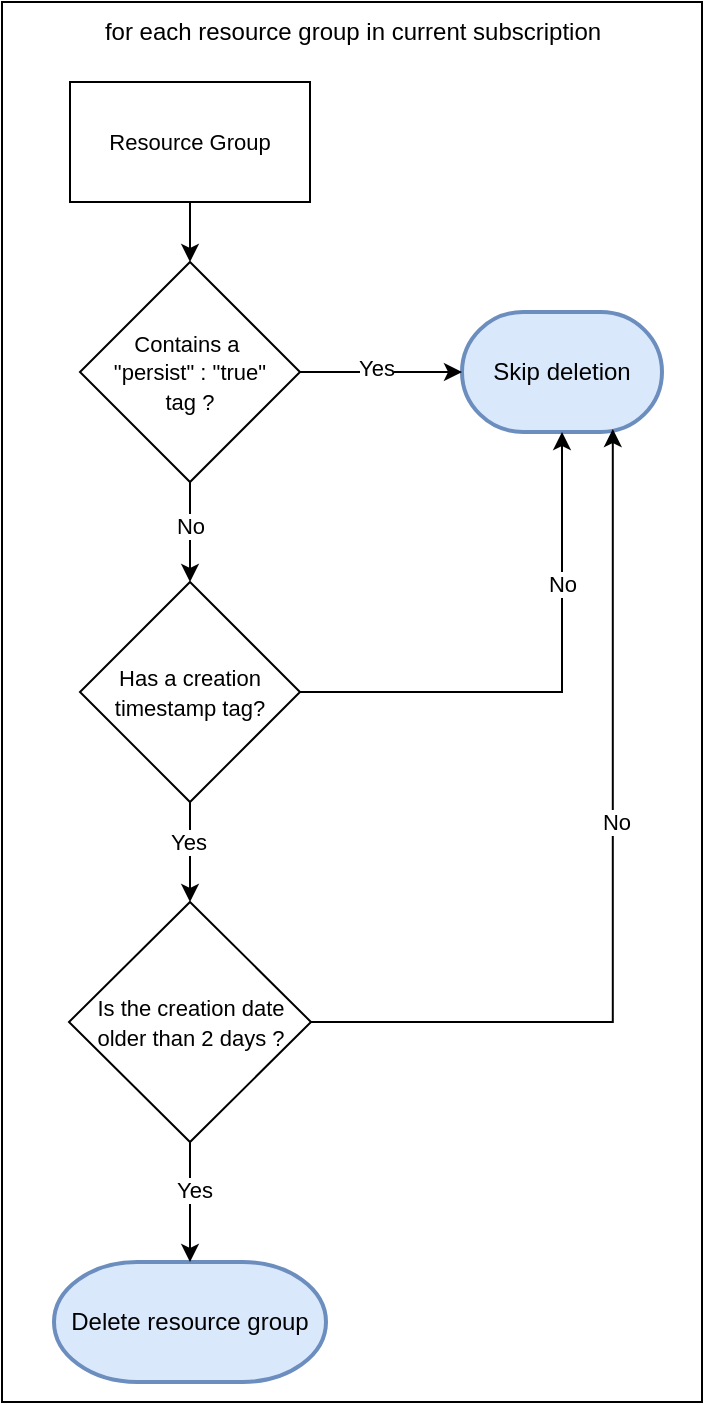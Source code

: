 <mxfile version="22.1.11" type="device">
  <diagram name="Page-1" id="WyKSAz91Mvaqqxc7_j_f">
    <mxGraphModel dx="1468" dy="1214" grid="1" gridSize="10" guides="1" tooltips="1" connect="1" arrows="1" fold="1" page="1" pageScale="1" pageWidth="827" pageHeight="1169" math="0" shadow="0">
      <root>
        <mxCell id="0" />
        <mxCell id="1" parent="0" />
        <mxCell id="x9LIum31tcK-ks038Ztq-22" value="" style="rounded=0;whiteSpace=wrap;html=1;" parent="1" vertex="1">
          <mxGeometry x="260" y="50" width="350" height="700" as="geometry" />
        </mxCell>
        <mxCell id="x9LIum31tcK-ks038Ztq-4" value="" style="edgeStyle=orthogonalEdgeStyle;rounded=0;orthogonalLoop=1;jettySize=auto;html=1;" parent="1" source="x9LIum31tcK-ks038Ztq-1" target="x9LIum31tcK-ks038Ztq-3" edge="1">
          <mxGeometry relative="1" as="geometry" />
        </mxCell>
        <mxCell id="x9LIum31tcK-ks038Ztq-1" value="&lt;font style=&quot;font-size: 11px;&quot;&gt;Resource Group&lt;/font&gt;" style="rounded=0;whiteSpace=wrap;html=1;" parent="1" vertex="1">
          <mxGeometry x="294" y="90" width="120" height="60" as="geometry" />
        </mxCell>
        <mxCell id="x9LIum31tcK-ks038Ztq-10" value="" style="edgeStyle=orthogonalEdgeStyle;rounded=0;orthogonalLoop=1;jettySize=auto;html=1;" parent="1" source="x9LIum31tcK-ks038Ztq-3" target="x9LIum31tcK-ks038Ztq-9" edge="1">
          <mxGeometry relative="1" as="geometry" />
        </mxCell>
        <mxCell id="x9LIum31tcK-ks038Ztq-11" value="No" style="edgeLabel;html=1;align=center;verticalAlign=middle;resizable=0;points=[];" parent="x9LIum31tcK-ks038Ztq-10" vertex="1" connectable="0">
          <mxGeometry x="-0.116" relative="1" as="geometry">
            <mxPoint as="offset" />
          </mxGeometry>
        </mxCell>
        <mxCell id="x9LIum31tcK-ks038Ztq-3" value="&lt;font style=&quot;font-size: 11px;&quot;&gt;Contains a&amp;nbsp;&lt;br&gt;&quot;persist&quot; : &quot;true&quot;&lt;br&gt;tag ?&lt;/font&gt;" style="rhombus;whiteSpace=wrap;html=1;rounded=0;" parent="1" vertex="1">
          <mxGeometry x="299" y="180" width="110" height="110" as="geometry" />
        </mxCell>
        <mxCell id="x9LIum31tcK-ks038Ztq-6" value="Skip deletion" style="strokeWidth=2;html=1;shape=mxgraph.flowchart.terminator;whiteSpace=wrap;fillColor=#dae8fc;strokeColor=#6c8ebf;" parent="1" vertex="1">
          <mxGeometry x="490" y="205" width="100" height="60" as="geometry" />
        </mxCell>
        <mxCell id="x9LIum31tcK-ks038Ztq-7" style="edgeStyle=orthogonalEdgeStyle;rounded=0;orthogonalLoop=1;jettySize=auto;html=1;entryX=0;entryY=0.5;entryDx=0;entryDy=0;entryPerimeter=0;" parent="1" source="x9LIum31tcK-ks038Ztq-3" target="x9LIum31tcK-ks038Ztq-6" edge="1">
          <mxGeometry relative="1" as="geometry" />
        </mxCell>
        <mxCell id="x9LIum31tcK-ks038Ztq-8" value="Yes" style="edgeLabel;html=1;align=center;verticalAlign=middle;resizable=0;points=[];" parent="x9LIum31tcK-ks038Ztq-7" vertex="1" connectable="0">
          <mxGeometry x="-0.073" y="2" relative="1" as="geometry">
            <mxPoint as="offset" />
          </mxGeometry>
        </mxCell>
        <mxCell id="x9LIum31tcK-ks038Ztq-15" value="" style="edgeStyle=orthogonalEdgeStyle;rounded=0;orthogonalLoop=1;jettySize=auto;html=1;" parent="1" source="x9LIum31tcK-ks038Ztq-9" target="x9LIum31tcK-ks038Ztq-14" edge="1">
          <mxGeometry relative="1" as="geometry" />
        </mxCell>
        <mxCell id="x9LIum31tcK-ks038Ztq-16" value="Yes" style="edgeLabel;html=1;align=center;verticalAlign=middle;resizable=0;points=[];" parent="x9LIum31tcK-ks038Ztq-15" vertex="1" connectable="0">
          <mxGeometry x="-0.219" y="-1" relative="1" as="geometry">
            <mxPoint as="offset" />
          </mxGeometry>
        </mxCell>
        <mxCell id="x9LIum31tcK-ks038Ztq-9" value="&lt;span style=&quot;font-size: 11px;&quot;&gt;Has a creation timestamp tag?&lt;/span&gt;" style="rhombus;whiteSpace=wrap;html=1;rounded=0;" parent="1" vertex="1">
          <mxGeometry x="299" y="340" width="110" height="110" as="geometry" />
        </mxCell>
        <mxCell id="x9LIum31tcK-ks038Ztq-12" style="edgeStyle=orthogonalEdgeStyle;rounded=0;orthogonalLoop=1;jettySize=auto;html=1;entryX=0.5;entryY=1;entryDx=0;entryDy=0;entryPerimeter=0;" parent="1" source="x9LIum31tcK-ks038Ztq-9" target="x9LIum31tcK-ks038Ztq-6" edge="1">
          <mxGeometry relative="1" as="geometry" />
        </mxCell>
        <mxCell id="x9LIum31tcK-ks038Ztq-13" value="No" style="edgeLabel;html=1;align=center;verticalAlign=middle;resizable=0;points=[];" parent="x9LIum31tcK-ks038Ztq-12" vertex="1" connectable="0">
          <mxGeometry x="0.419" relative="1" as="geometry">
            <mxPoint as="offset" />
          </mxGeometry>
        </mxCell>
        <mxCell id="x9LIum31tcK-ks038Ztq-17" style="edgeStyle=orthogonalEdgeStyle;rounded=0;orthogonalLoop=1;jettySize=auto;html=1;entryX=0.754;entryY=0.975;entryDx=0;entryDy=0;entryPerimeter=0;" parent="1" source="x9LIum31tcK-ks038Ztq-14" target="x9LIum31tcK-ks038Ztq-6" edge="1">
          <mxGeometry relative="1" as="geometry" />
        </mxCell>
        <mxCell id="x9LIum31tcK-ks038Ztq-18" value="No" style="edgeLabel;html=1;align=center;verticalAlign=middle;resizable=0;points=[];" parent="x9LIum31tcK-ks038Ztq-17" vertex="1" connectable="0">
          <mxGeometry x="-0.017" y="-1" relative="1" as="geometry">
            <mxPoint y="-31" as="offset" />
          </mxGeometry>
        </mxCell>
        <mxCell id="x9LIum31tcK-ks038Ztq-14" value="&lt;span style=&quot;font-size: 11px;&quot;&gt;Is the creation date older than 2 days ?&lt;/span&gt;" style="rhombus;whiteSpace=wrap;html=1;rounded=0;" parent="1" vertex="1">
          <mxGeometry x="293.5" y="500" width="121" height="120" as="geometry" />
        </mxCell>
        <mxCell id="x9LIum31tcK-ks038Ztq-19" value="Delete resource group" style="strokeWidth=2;html=1;shape=mxgraph.flowchart.terminator;whiteSpace=wrap;fillColor=#dae8fc;strokeColor=#6c8ebf;" parent="1" vertex="1">
          <mxGeometry x="286" y="680" width="136" height="60" as="geometry" />
        </mxCell>
        <mxCell id="x9LIum31tcK-ks038Ztq-20" style="edgeStyle=orthogonalEdgeStyle;rounded=0;orthogonalLoop=1;jettySize=auto;html=1;entryX=0.5;entryY=0;entryDx=0;entryDy=0;entryPerimeter=0;" parent="1" source="x9LIum31tcK-ks038Ztq-14" target="x9LIum31tcK-ks038Ztq-19" edge="1">
          <mxGeometry relative="1" as="geometry" />
        </mxCell>
        <mxCell id="x9LIum31tcK-ks038Ztq-21" value="Yes" style="edgeLabel;html=1;align=center;verticalAlign=middle;resizable=0;points=[];" parent="x9LIum31tcK-ks038Ztq-20" vertex="1" connectable="0">
          <mxGeometry x="-0.205" y="2" relative="1" as="geometry">
            <mxPoint as="offset" />
          </mxGeometry>
        </mxCell>
        <mxCell id="x9LIum31tcK-ks038Ztq-23" value="for each resource group in current subscription" style="text;html=1;align=center;verticalAlign=middle;resizable=0;points=[];autosize=1;strokeColor=none;fillColor=none;" parent="1" vertex="1">
          <mxGeometry x="300" y="50" width="270" height="30" as="geometry" />
        </mxCell>
      </root>
    </mxGraphModel>
  </diagram>
</mxfile>